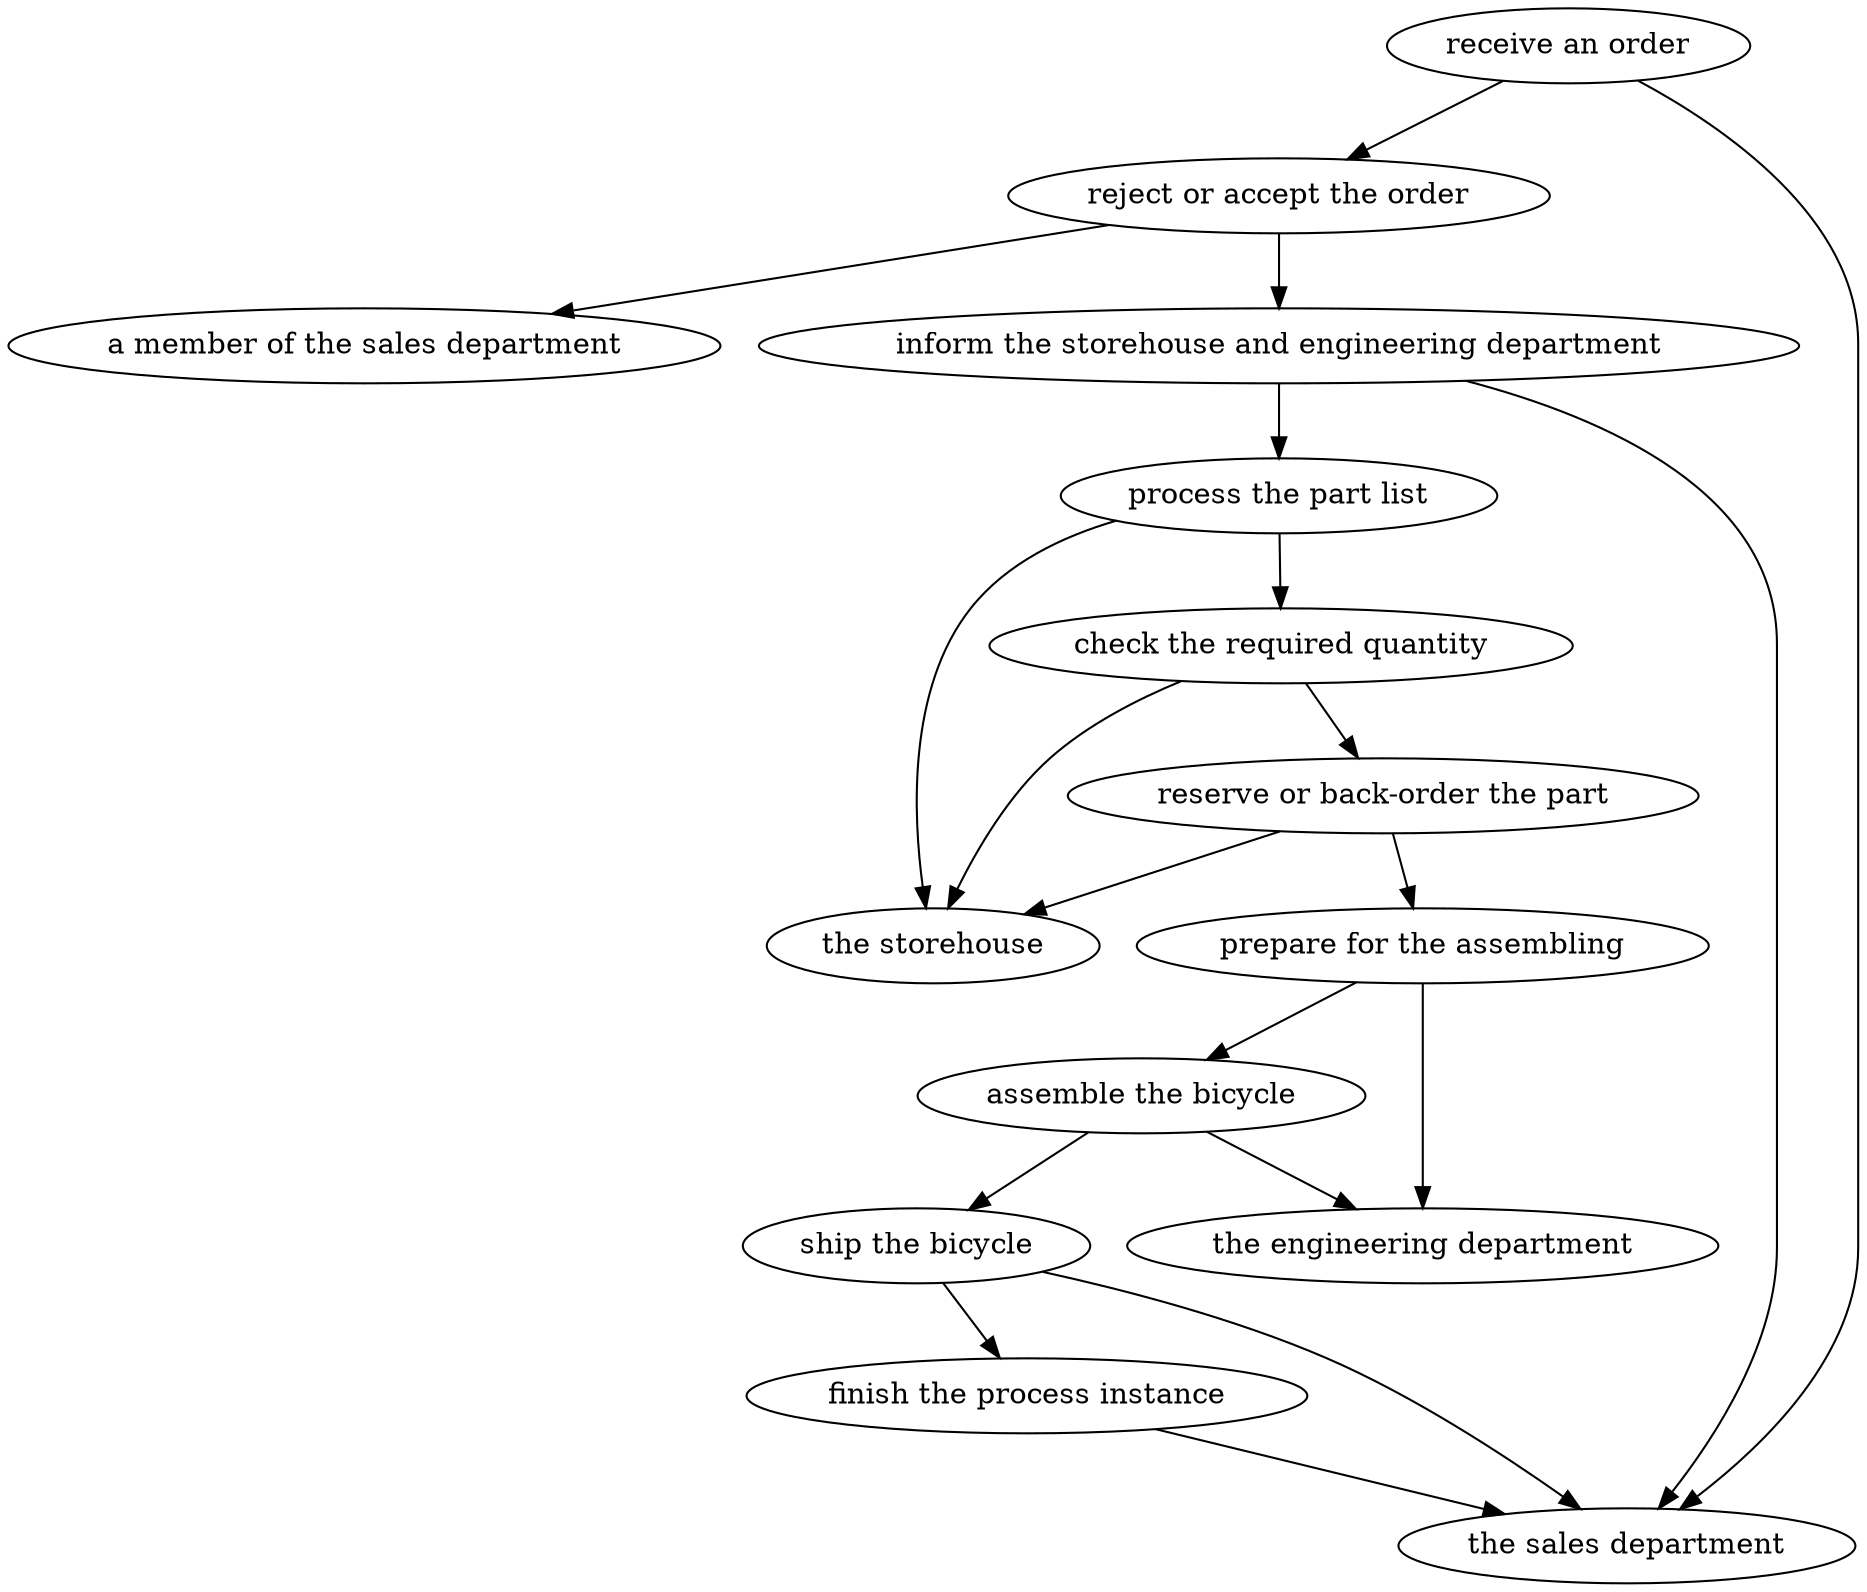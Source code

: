 strict digraph "doc-1.1" {
	graph [name="doc-1.1"];
	"receive an order"	[attrs="{'type': 'Activity', 'label': 'receive an order'}"];
	"reject or accept the order"	[attrs="{'type': 'Activity', 'label': 'reject or accept the order'}"];
	"receive an order" -> "reject or accept the order"	[attrs="{'type': 'flow', 'label': 'flow'}"];
	"the sales department"	[attrs="{'type': 'Actor', 'label': 'the sales department'}"];
	"receive an order" -> "the sales department"	[attrs="{'type': 'actor performer', 'label': 'actor performer'}"];
	"inform the storehouse and engineering department"	[attrs="{'type': 'Activity', 'label': 'inform the storehouse and engineering department'}"];
	"reject or accept the order" -> "inform the storehouse and engineering department"	[attrs="{'type': 'flow', 'label': 'flow'}"];
	"a member of the sales department"	[attrs="{'type': 'Actor', 'label': 'a member of the sales department'}"];
	"reject or accept the order" -> "a member of the sales department"	[attrs="{'type': 'actor performer', 'label': 'actor performer'}"];
	"process the part list"	[attrs="{'type': 'Activity', 'label': 'process the part list'}"];
	"inform the storehouse and engineering department" -> "process the part list"	[attrs="{'type': 'flow', 'label': 'flow'}"];
	"inform the storehouse and engineering department" -> "the sales department"	[attrs="{'type': 'actor performer', 'label': 'actor performer'}"];
	"check the required quantity"	[attrs="{'type': 'Activity', 'label': 'check the required quantity'}"];
	"process the part list" -> "check the required quantity"	[attrs="{'type': 'flow', 'label': 'flow'}"];
	"the storehouse"	[attrs="{'type': 'Actor', 'label': 'the storehouse'}"];
	"process the part list" -> "the storehouse"	[attrs="{'type': 'actor performer', 'label': 'actor performer'}"];
	"reserve or back-order the part"	[attrs="{'type': 'Activity', 'label': 'reserve or back-order the part'}"];
	"check the required quantity" -> "reserve or back-order the part"	[attrs="{'type': 'flow', 'label': 'flow'}"];
	"check the required quantity" -> "the storehouse"	[attrs="{'type': 'actor performer', 'label': 'actor performer'}"];
	"prepare for the assembling"	[attrs="{'type': 'Activity', 'label': 'prepare for the assembling'}"];
	"reserve or back-order the part" -> "prepare for the assembling"	[attrs="{'type': 'flow', 'label': 'flow'}"];
	"reserve or back-order the part" -> "the storehouse"	[attrs="{'type': 'actor performer', 'label': 'actor performer'}"];
	"assemble the bicycle"	[attrs="{'type': 'Activity', 'label': 'assemble the bicycle'}"];
	"prepare for the assembling" -> "assemble the bicycle"	[attrs="{'type': 'flow', 'label': 'flow'}"];
	"the engineering department"	[attrs="{'type': 'Actor', 'label': 'the engineering department'}"];
	"prepare for the assembling" -> "the engineering department"	[attrs="{'type': 'actor performer', 'label': 'actor performer'}"];
	"ship the bicycle"	[attrs="{'type': 'Activity', 'label': 'ship the bicycle'}"];
	"assemble the bicycle" -> "ship the bicycle"	[attrs="{'type': 'flow', 'label': 'flow'}"];
	"assemble the bicycle" -> "the engineering department"	[attrs="{'type': 'actor performer', 'label': 'actor performer'}"];
	"finish the process instance"	[attrs="{'type': 'Activity', 'label': 'finish the process instance'}"];
	"ship the bicycle" -> "finish the process instance"	[attrs="{'type': 'flow', 'label': 'flow'}"];
	"ship the bicycle" -> "the sales department"	[attrs="{'type': 'actor performer', 'label': 'actor performer'}"];
	"finish the process instance" -> "the sales department"	[attrs="{'type': 'actor performer', 'label': 'actor performer'}"];
}
